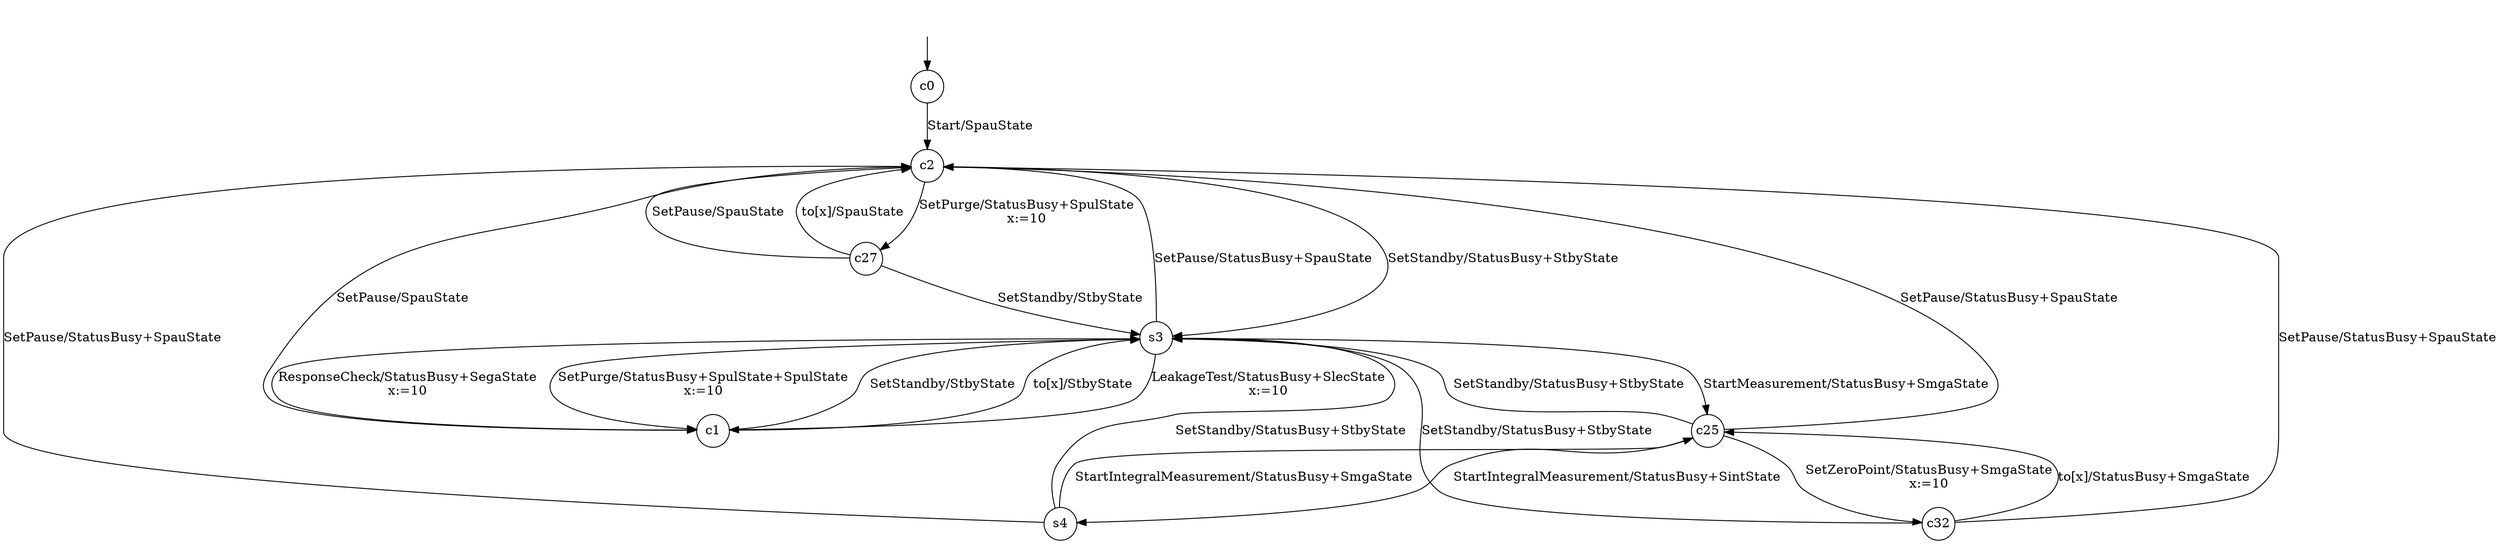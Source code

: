 digraph g {
__start0 [label="" shape="none"];
node [margin=0 width=0.5 shape=circle];
c0 -> c2 [label="Start/SpauState"];
c2 -> s3 [label="SetStandby/StatusBusy+StbyState"];
c2 -> c27 [label="SetPurge/StatusBusy+SpulState\nx:=10"];
c27 -> c2 [label="SetPause/SpauState"];
c27 -> c2 [label="to[x]/SpauState"];
c27 -> s3 [label="SetStandby/StbyState"];
s3 -> c1 [label="LeakageTest/StatusBusy+SlecState\nx:=10"];
s3 -> c2 [label="SetPause/StatusBusy+SpauState"];
s3 -> c1 [label="ResponseCheck/StatusBusy+SegaState\nx:=10"];
s3 -> c25 [label="StartMeasurement/StatusBusy+SmgaState"];
s3 -> c1 [label="SetPurge/StatusBusy+SpulState+SpulState\nx:=10"];
c1 -> c2 [label="SetPause/SpauState"];
c1 -> s3 [label="SetStandby/StbyState"];
c1 -> s3 [label="to[x]/StbyState"];
c25 -> s3 [label="SetStandby/StatusBusy+StbyState"];
c25 -> c2 [label="SetPause/StatusBusy+SpauState"];
c25 -> s4 [label="StartIntegralMeasurement/StatusBusy+SintState"];
c25 -> c32 [label="SetZeroPoint/StatusBusy+SmgaState\nx:=10"];
s4 -> c25 [label="StartIntegralMeasurement/StatusBusy+SmgaState"];
s4 -> s3 [label="SetStandby/StatusBusy+StbyState"];
s4 -> c2 [label="SetPause/StatusBusy+SpauState"];
c32 -> c2 [label="SetPause/StatusBusy+SpauState"];
c32 -> s3 [label="SetStandby/StatusBusy+StbyState"];
c32 -> c25 [label="to[x]/StatusBusy+SmgaState"];
__start0 -> c0;
}

